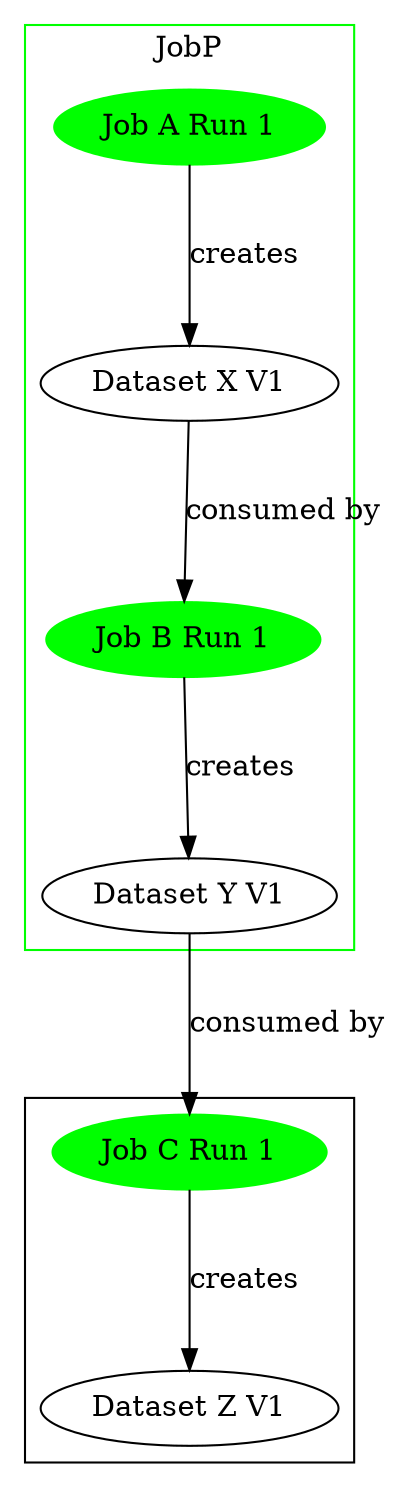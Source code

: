 digraph Creation {
    ranksep=1;
    rankdir=TB;
    newrank="true";
    subgraph clusterParent0{
        label="JobP"
        color=green
        ranksep=1
        JobA1[color=green,style=filled,label="Job A Run 1"];
        JobB1[color=green,style=filled,label="Job B Run 1"];
        DatasetX1[label="Dataset X V1"];
        DatasetY1[label="Dataset Y V1"];
        JobA1 -> DatasetX1 [label="creates"];
        DatasetX1 -> JobB1 [label="consumed by"];
        JobB1 -> DatasetY1 [label="creates"];
    }
    subgraph cluster2{
        JobC1[color=green,style=filled,label="Job C Run 1"];
        DatasetZ1[label="Dataset Z V1"];
        DatasetY1 -> JobC1 [label="consumed by"];
        JobC1 -> DatasetZ1 [label="creates"];
    }

}
